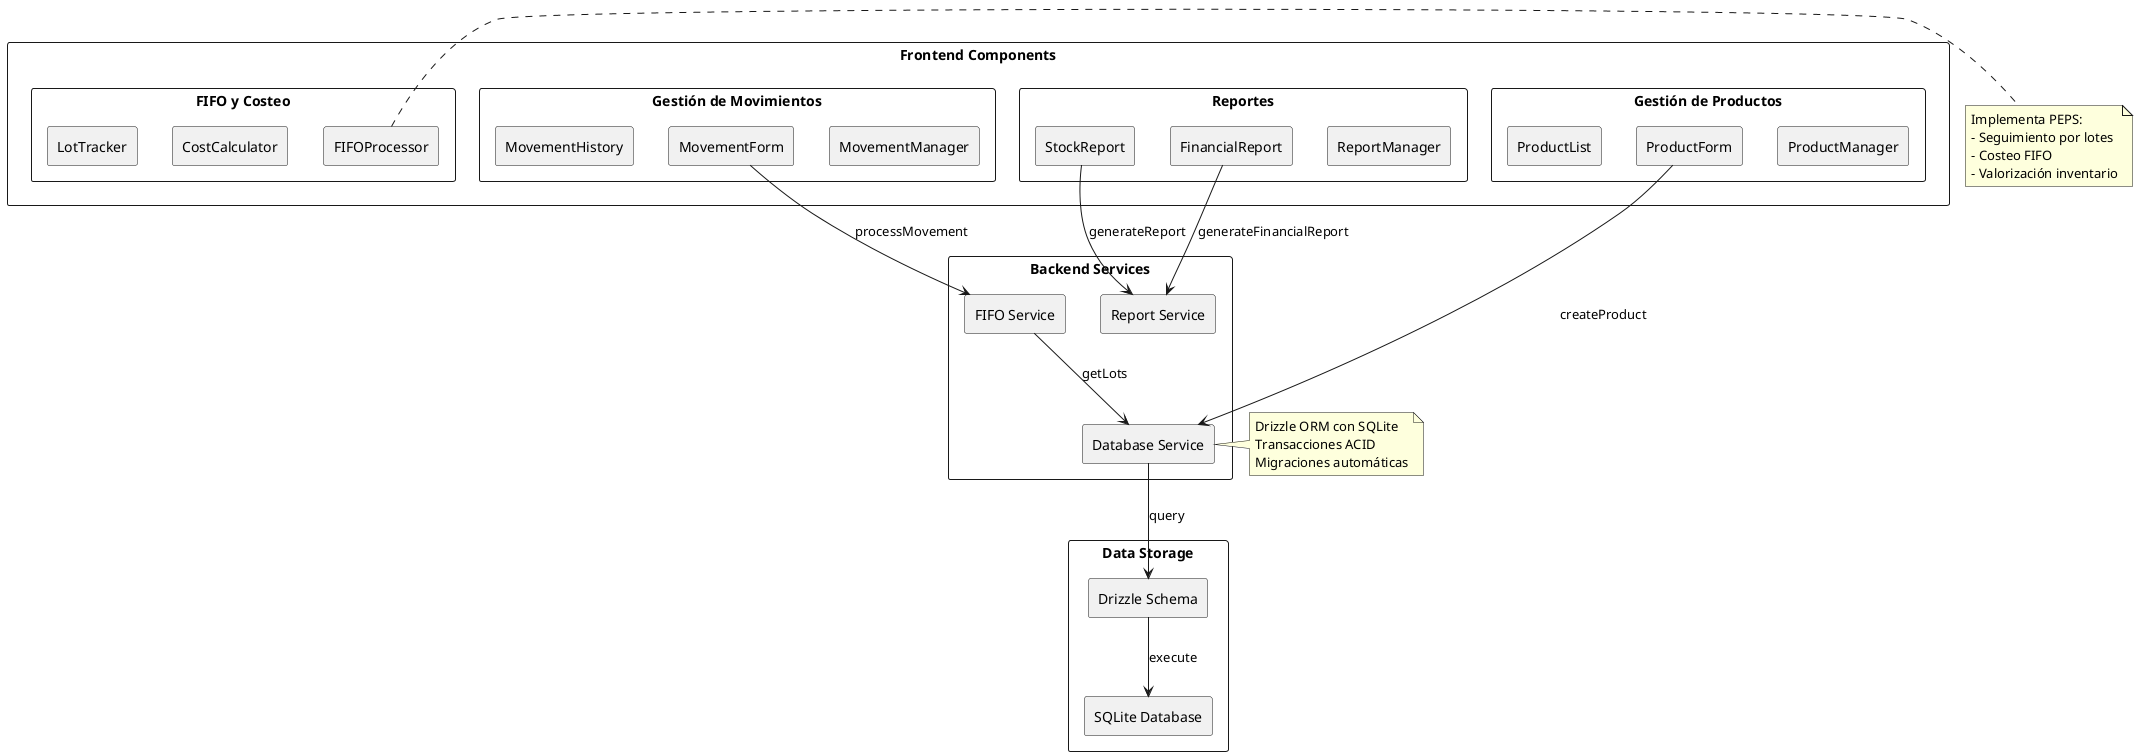 @startuml
skinparam componentStyle rectangle
skinparam packageStyle rectangle
skinparam shadowing false
hide circle

package "Frontend Components" {
  package "Gestión de Productos" {
    [ProductManager] as comp_prod
    [ProductForm] as form_prod
    [ProductList] as list_prod
  }

  package "Gestión de Movimientos" {
    [MovementManager] as comp_mov
    [MovementForm] as form_mov
    [MovementHistory] as hist_mov
  }

  package "Reportes" {
    [ReportManager] as comp_rep
    [StockReport] as stock_rep
    [FinancialReport] as financial_rep
  }

  package "FIFO y Costeo" {
    [FIFOProcessor] as comp_fifo
    [CostCalculator] as cost_calc
    [LotTracker] as lot_track
  }
}

package "Backend Services" {
  [Database Service] as db_service
  [FIFO Service] as fifo_service
  [Report Service] as report_service
}

package "Data Storage" {
  [SQLite Database] as sqlite
  [Drizzle Schema] as drizzle
}

' Relaciones Frontend -> Backend
form_prod --> db_service : createProduct
form_mov --> fifo_service : processMovement
stock_rep --> report_service : generateReport
financial_rep --> report_service : generateFinancialReport

' Relaciones Backend
fifo_service --> db_service : getLots
db_service --> drizzle : query
drizzle --> sqlite : execute

note right of comp_fifo
  Implementa PEPS:
  - Seguimiento por lotes
  - Costeo FIFO
  - Valorización inventario
end note

note left of db_service
  Drizzle ORM con SQLite
  Transacciones ACID
  Migraciones automáticas
end note
@enduml
